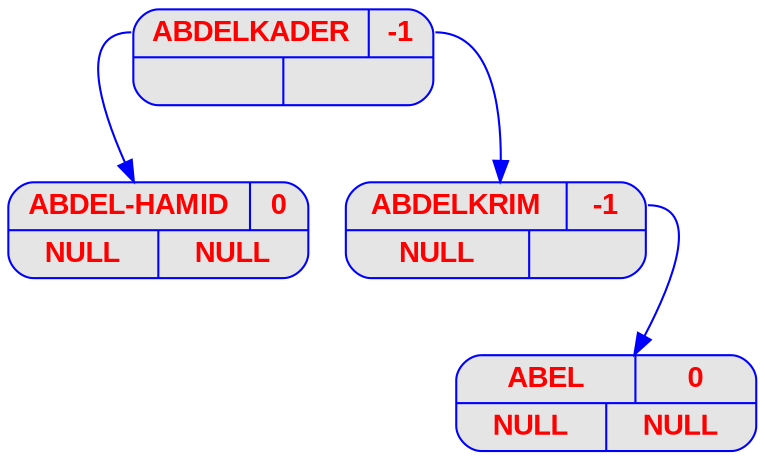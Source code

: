 digraph displayAVL {
	node [
		fontname  = "Arial bold" 
		fontsize  = "14"
		fontcolor = "red"
		style     = "rounded, filled"
		shape     = "record"
		fillcolor = "grey90"
		color     = "blue"
		width     = "2"
	]

	edge [
		color     = "blue"
	]

	"ABDELKADER" [label = "{{<g> ABDELKADER | <d> -1 } | { <g> | <d>}}"];
	"ABDELKADER":g -> "ABDEL-HAMID";
	"ABDEL-HAMID" [label = "{{<g> ABDEL-HAMID | <d> 0 } | { <g> | <d>}}"];
	"ABDEL-HAMID" [label = "{{<g> ABDEL-HAMID | <d> 0 }| { <g> NULL | <d> NULL}}"];
	"ABDELKADER":d -> "ABDELKRIM";
	"ABDELKRIM" [label = "{{<g> ABDELKRIM | <d> -1 } | { <g> | <d>}}"];
	"ABDELKRIM" [label = "{{<g> ABDELKRIM | <d> -1 }| { <g> NULL | <d> }}"];
	"ABDELKRIM":d -> "ABEL";
	"ABEL" [label = "{{<g> ABEL | <d> 0 } | { <g> | <d>}}"];
	"ABEL" [label = "{{<g> ABEL | <d> 0 }| { <g> NULL | <d> NULL}}"];
}
